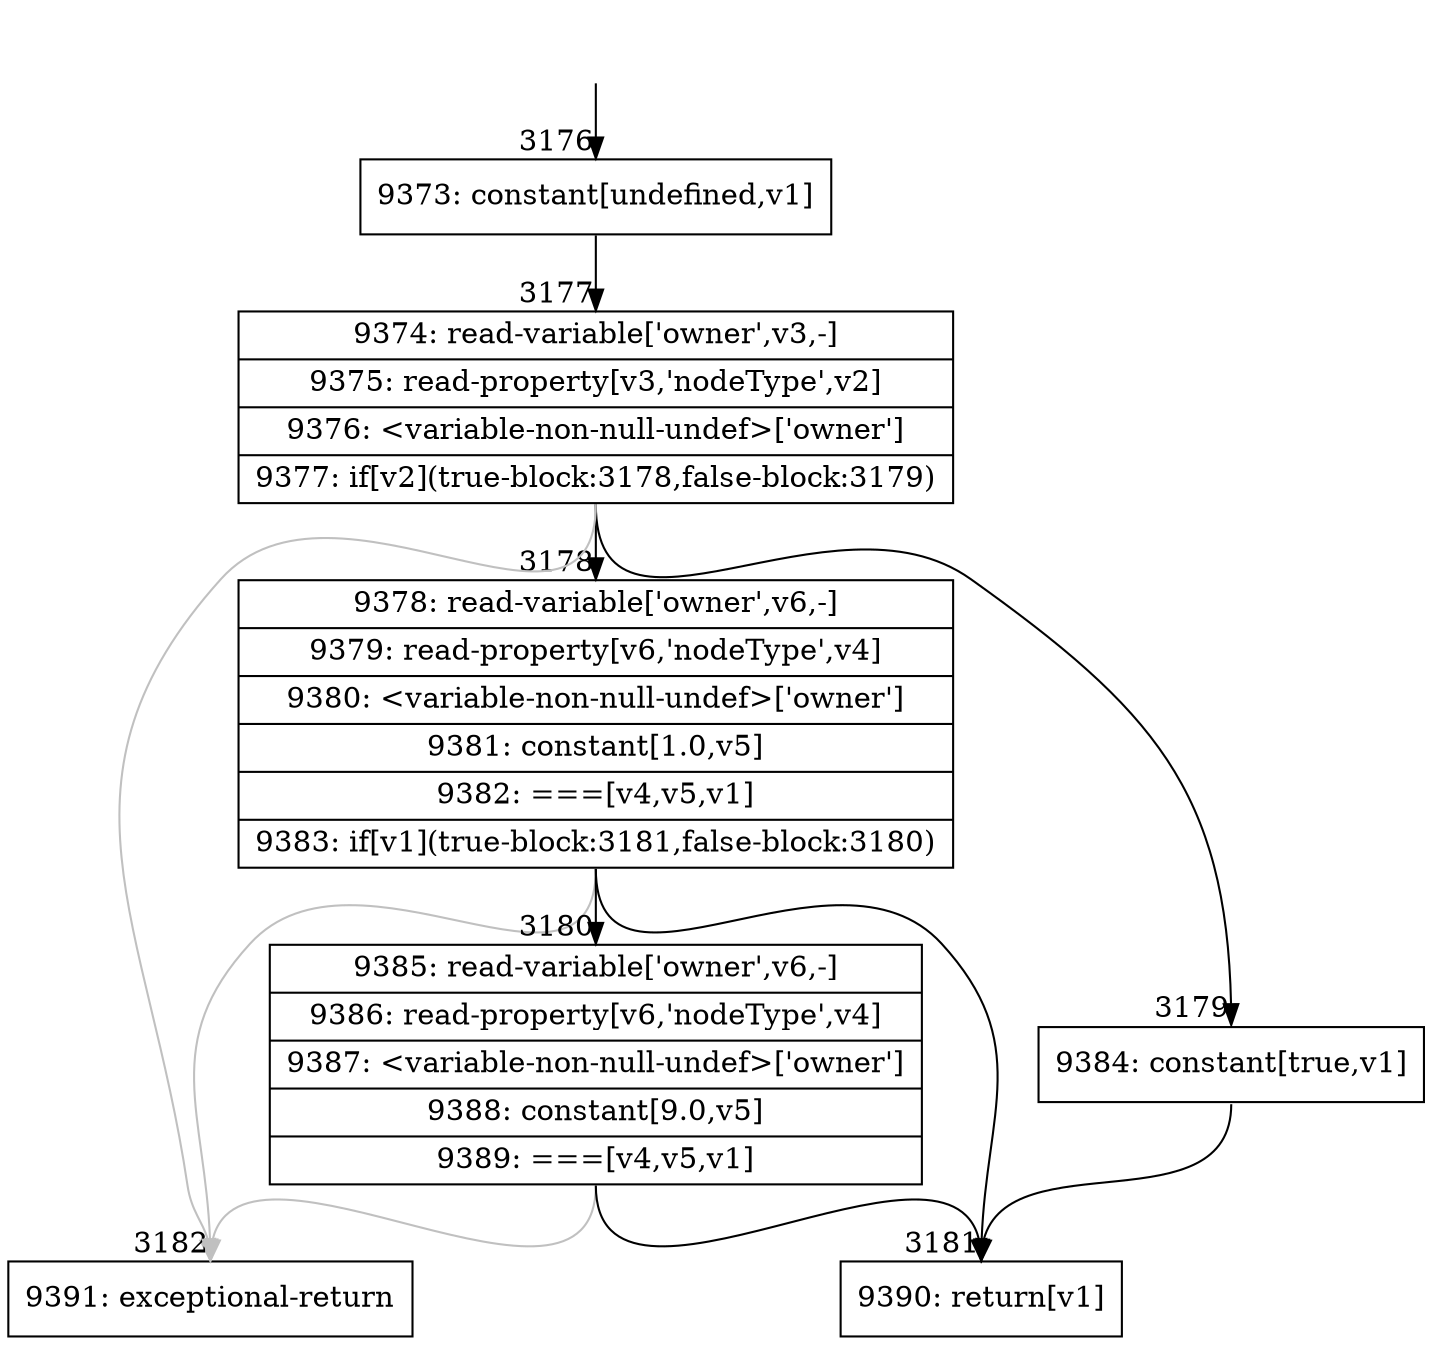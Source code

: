 digraph {
rankdir="TD"
BB_entry207[shape=none,label=""];
BB_entry207 -> BB3176 [tailport=s, headport=n, headlabel="    3176"]
BB3176 [shape=record label="{9373: constant[undefined,v1]}" ] 
BB3176 -> BB3177 [tailport=s, headport=n, headlabel="      3177"]
BB3177 [shape=record label="{9374: read-variable['owner',v3,-]|9375: read-property[v3,'nodeType',v2]|9376: \<variable-non-null-undef\>['owner']|9377: if[v2](true-block:3178,false-block:3179)}" ] 
BB3177 -> BB3178 [tailport=s, headport=n, headlabel="      3178"]
BB3177 -> BB3179 [tailport=s, headport=n, headlabel="      3179"]
BB3177 -> BB3182 [tailport=s, headport=n, color=gray, headlabel="      3182"]
BB3178 [shape=record label="{9378: read-variable['owner',v6,-]|9379: read-property[v6,'nodeType',v4]|9380: \<variable-non-null-undef\>['owner']|9381: constant[1.0,v5]|9382: ===[v4,v5,v1]|9383: if[v1](true-block:3181,false-block:3180)}" ] 
BB3178 -> BB3181 [tailport=s, headport=n, headlabel="      3181"]
BB3178 -> BB3180 [tailport=s, headport=n, headlabel="      3180"]
BB3178 -> BB3182 [tailport=s, headport=n, color=gray]
BB3179 [shape=record label="{9384: constant[true,v1]}" ] 
BB3179 -> BB3181 [tailport=s, headport=n]
BB3180 [shape=record label="{9385: read-variable['owner',v6,-]|9386: read-property[v6,'nodeType',v4]|9387: \<variable-non-null-undef\>['owner']|9388: constant[9.0,v5]|9389: ===[v4,v5,v1]}" ] 
BB3180 -> BB3181 [tailport=s, headport=n]
BB3180 -> BB3182 [tailport=s, headport=n, color=gray]
BB3181 [shape=record label="{9390: return[v1]}" ] 
BB3182 [shape=record label="{9391: exceptional-return}" ] 
}

